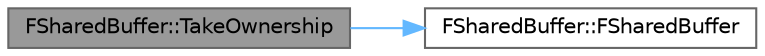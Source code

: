 digraph "FSharedBuffer::TakeOwnership"
{
 // INTERACTIVE_SVG=YES
 // LATEX_PDF_SIZE
  bgcolor="transparent";
  edge [fontname=Helvetica,fontsize=10,labelfontname=Helvetica,labelfontsize=10];
  node [fontname=Helvetica,fontsize=10,shape=box,height=0.2,width=0.4];
  rankdir="LR";
  Node1 [id="Node000001",label="FSharedBuffer::TakeOwnership",height=0.2,width=0.4,color="gray40", fillcolor="grey60", style="filled", fontcolor="black",tooltip="Make an owned buffer by taking ownership of the input."];
  Node1 -> Node2 [id="edge1_Node000001_Node000002",color="steelblue1",style="solid",tooltip=" "];
  Node2 [id="Node000002",label="FSharedBuffer::FSharedBuffer",height=0.2,width=0.4,color="grey40", fillcolor="white", style="filled",URL="$d5/d2c/classFSharedBuffer.html#a501818a10e15626550853da572542025",tooltip="Construct a null shared buffer."];
}
